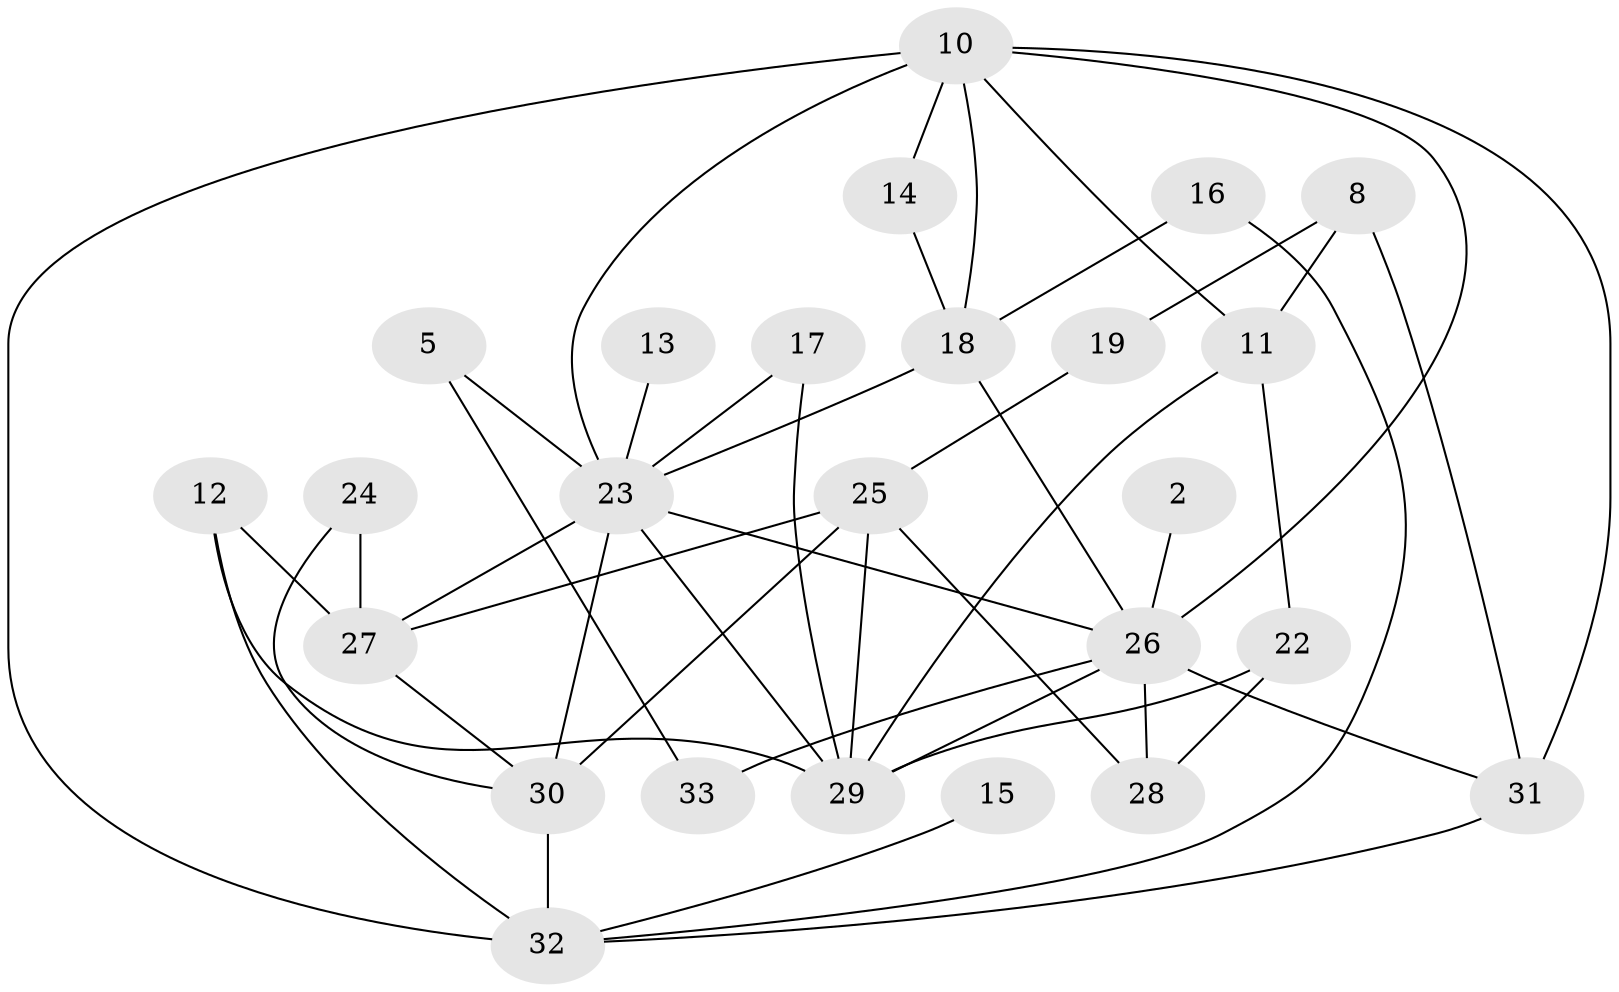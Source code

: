 // original degree distribution, {0: 0.10606060606060606, 1: 0.15151515151515152, 4: 0.15151515151515152, 3: 0.21212121212121213, 5: 0.07575757575757576, 7: 0.015151515151515152, 2: 0.2727272727272727, 8: 0.015151515151515152}
// Generated by graph-tools (version 1.1) at 2025/49/03/09/25 03:49:12]
// undirected, 25 vertices, 47 edges
graph export_dot {
graph [start="1"]
  node [color=gray90,style=filled];
  2;
  5;
  8;
  10;
  11;
  12;
  13;
  14;
  15;
  16;
  17;
  18;
  19;
  22;
  23;
  24;
  25;
  26;
  27;
  28;
  29;
  30;
  31;
  32;
  33;
  2 -- 26 [weight=1.0];
  5 -- 23 [weight=1.0];
  5 -- 33 [weight=1.0];
  8 -- 11 [weight=1.0];
  8 -- 19 [weight=1.0];
  8 -- 31 [weight=1.0];
  10 -- 11 [weight=1.0];
  10 -- 14 [weight=2.0];
  10 -- 18 [weight=1.0];
  10 -- 23 [weight=1.0];
  10 -- 26 [weight=1.0];
  10 -- 31 [weight=1.0];
  10 -- 32 [weight=1.0];
  11 -- 22 [weight=1.0];
  11 -- 29 [weight=1.0];
  12 -- 27 [weight=1.0];
  12 -- 29 [weight=1.0];
  12 -- 32 [weight=1.0];
  13 -- 23 [weight=1.0];
  14 -- 18 [weight=1.0];
  15 -- 32 [weight=1.0];
  16 -- 18 [weight=1.0];
  16 -- 32 [weight=1.0];
  17 -- 23 [weight=1.0];
  17 -- 29 [weight=1.0];
  18 -- 23 [weight=1.0];
  18 -- 26 [weight=1.0];
  19 -- 25 [weight=1.0];
  22 -- 28 [weight=1.0];
  22 -- 29 [weight=1.0];
  23 -- 26 [weight=1.0];
  23 -- 27 [weight=2.0];
  23 -- 29 [weight=1.0];
  23 -- 30 [weight=1.0];
  24 -- 27 [weight=1.0];
  24 -- 30 [weight=1.0];
  25 -- 27 [weight=1.0];
  25 -- 28 [weight=1.0];
  25 -- 29 [weight=1.0];
  25 -- 30 [weight=1.0];
  26 -- 28 [weight=1.0];
  26 -- 29 [weight=1.0];
  26 -- 31 [weight=1.0];
  26 -- 33 [weight=1.0];
  27 -- 30 [weight=1.0];
  30 -- 32 [weight=2.0];
  31 -- 32 [weight=1.0];
}
